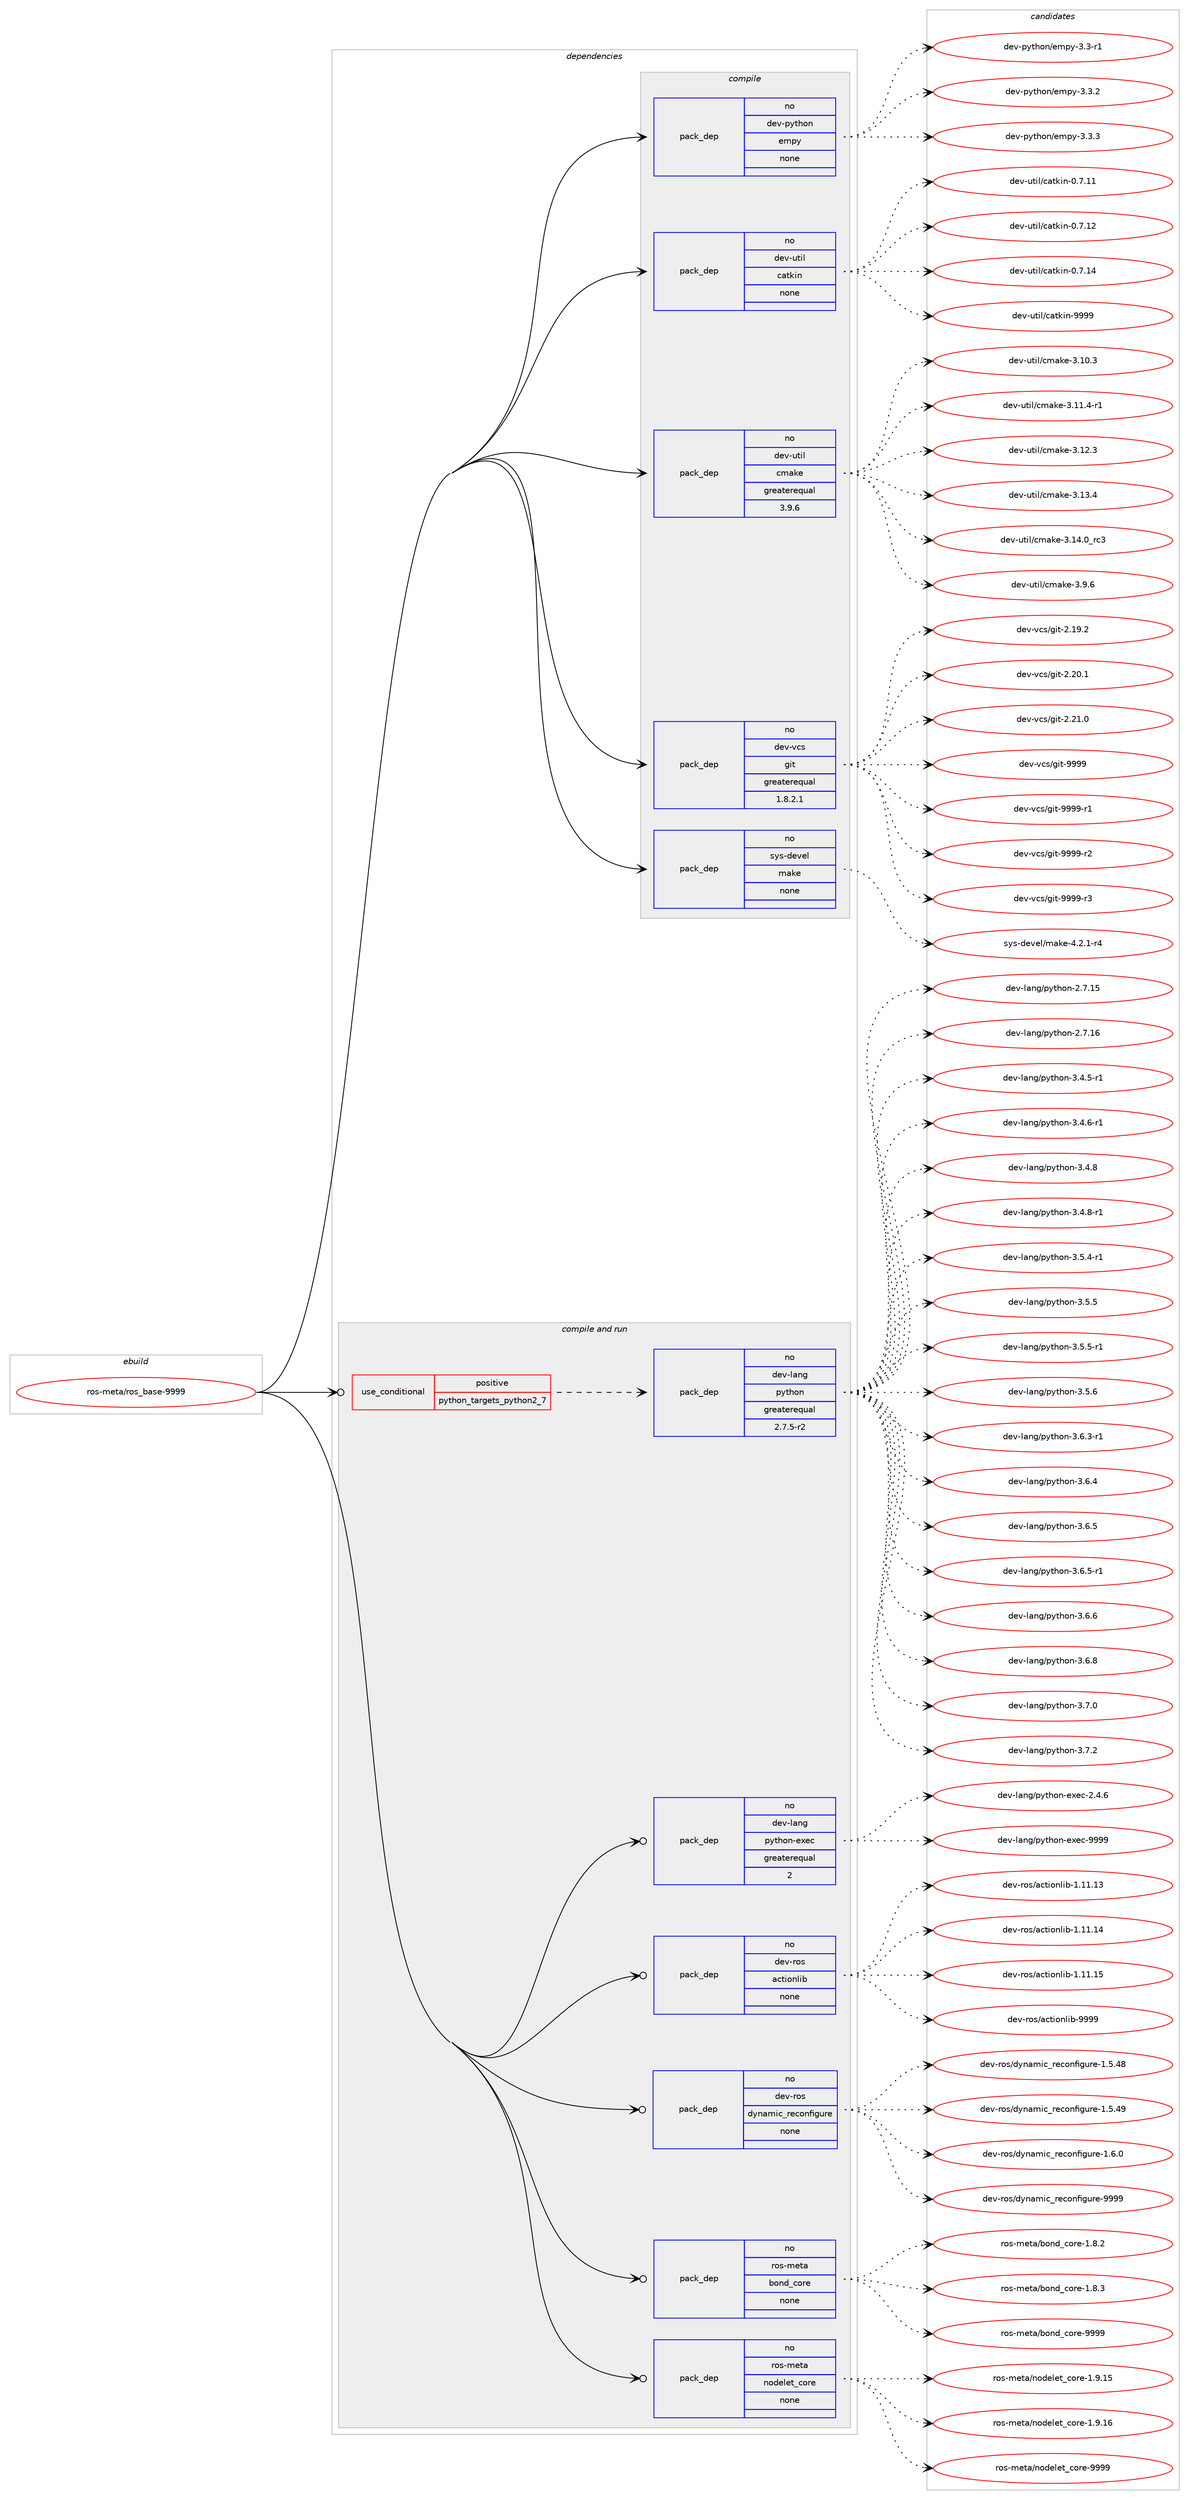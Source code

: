 digraph prolog {

# *************
# Graph options
# *************

newrank=true;
concentrate=true;
compound=true;
graph [rankdir=LR,fontname=Helvetica,fontsize=10,ranksep=1.5];#, ranksep=2.5, nodesep=0.2];
edge  [arrowhead=vee];
node  [fontname=Helvetica,fontsize=10];

# **********
# The ebuild
# **********

subgraph cluster_leftcol {
color=gray;
rank=same;
label=<<i>ebuild</i>>;
id [label="ros-meta/ros_base-9999", color=red, width=4, href="../ros-meta/ros_base-9999.svg"];
}

# ****************
# The dependencies
# ****************

subgraph cluster_midcol {
color=gray;
label=<<i>dependencies</i>>;
subgraph cluster_compile {
fillcolor="#eeeeee";
style=filled;
label=<<i>compile</i>>;
subgraph pack1204524 {
dependency1683853 [label=<<TABLE BORDER="0" CELLBORDER="1" CELLSPACING="0" CELLPADDING="4" WIDTH="220"><TR><TD ROWSPAN="6" CELLPADDING="30">pack_dep</TD></TR><TR><TD WIDTH="110">no</TD></TR><TR><TD>dev-python</TD></TR><TR><TD>empy</TD></TR><TR><TD>none</TD></TR><TR><TD></TD></TR></TABLE>>, shape=none, color=blue];
}
id:e -> dependency1683853:w [weight=20,style="solid",arrowhead="vee"];
subgraph pack1204525 {
dependency1683854 [label=<<TABLE BORDER="0" CELLBORDER="1" CELLSPACING="0" CELLPADDING="4" WIDTH="220"><TR><TD ROWSPAN="6" CELLPADDING="30">pack_dep</TD></TR><TR><TD WIDTH="110">no</TD></TR><TR><TD>dev-util</TD></TR><TR><TD>catkin</TD></TR><TR><TD>none</TD></TR><TR><TD></TD></TR></TABLE>>, shape=none, color=blue];
}
id:e -> dependency1683854:w [weight=20,style="solid",arrowhead="vee"];
subgraph pack1204526 {
dependency1683855 [label=<<TABLE BORDER="0" CELLBORDER="1" CELLSPACING="0" CELLPADDING="4" WIDTH="220"><TR><TD ROWSPAN="6" CELLPADDING="30">pack_dep</TD></TR><TR><TD WIDTH="110">no</TD></TR><TR><TD>dev-util</TD></TR><TR><TD>cmake</TD></TR><TR><TD>greaterequal</TD></TR><TR><TD>3.9.6</TD></TR></TABLE>>, shape=none, color=blue];
}
id:e -> dependency1683855:w [weight=20,style="solid",arrowhead="vee"];
subgraph pack1204527 {
dependency1683856 [label=<<TABLE BORDER="0" CELLBORDER="1" CELLSPACING="0" CELLPADDING="4" WIDTH="220"><TR><TD ROWSPAN="6" CELLPADDING="30">pack_dep</TD></TR><TR><TD WIDTH="110">no</TD></TR><TR><TD>dev-vcs</TD></TR><TR><TD>git</TD></TR><TR><TD>greaterequal</TD></TR><TR><TD>1.8.2.1</TD></TR></TABLE>>, shape=none, color=blue];
}
id:e -> dependency1683856:w [weight=20,style="solid",arrowhead="vee"];
subgraph pack1204528 {
dependency1683857 [label=<<TABLE BORDER="0" CELLBORDER="1" CELLSPACING="0" CELLPADDING="4" WIDTH="220"><TR><TD ROWSPAN="6" CELLPADDING="30">pack_dep</TD></TR><TR><TD WIDTH="110">no</TD></TR><TR><TD>sys-devel</TD></TR><TR><TD>make</TD></TR><TR><TD>none</TD></TR><TR><TD></TD></TR></TABLE>>, shape=none, color=blue];
}
id:e -> dependency1683857:w [weight=20,style="solid",arrowhead="vee"];
}
subgraph cluster_compileandrun {
fillcolor="#eeeeee";
style=filled;
label=<<i>compile and run</i>>;
subgraph cond451800 {
dependency1683858 [label=<<TABLE BORDER="0" CELLBORDER="1" CELLSPACING="0" CELLPADDING="4"><TR><TD ROWSPAN="3" CELLPADDING="10">use_conditional</TD></TR><TR><TD>positive</TD></TR><TR><TD>python_targets_python2_7</TD></TR></TABLE>>, shape=none, color=red];
subgraph pack1204529 {
dependency1683859 [label=<<TABLE BORDER="0" CELLBORDER="1" CELLSPACING="0" CELLPADDING="4" WIDTH="220"><TR><TD ROWSPAN="6" CELLPADDING="30">pack_dep</TD></TR><TR><TD WIDTH="110">no</TD></TR><TR><TD>dev-lang</TD></TR><TR><TD>python</TD></TR><TR><TD>greaterequal</TD></TR><TR><TD>2.7.5-r2</TD></TR></TABLE>>, shape=none, color=blue];
}
dependency1683858:e -> dependency1683859:w [weight=20,style="dashed",arrowhead="vee"];
}
id:e -> dependency1683858:w [weight=20,style="solid",arrowhead="odotvee"];
subgraph pack1204530 {
dependency1683860 [label=<<TABLE BORDER="0" CELLBORDER="1" CELLSPACING="0" CELLPADDING="4" WIDTH="220"><TR><TD ROWSPAN="6" CELLPADDING="30">pack_dep</TD></TR><TR><TD WIDTH="110">no</TD></TR><TR><TD>dev-lang</TD></TR><TR><TD>python-exec</TD></TR><TR><TD>greaterequal</TD></TR><TR><TD>2</TD></TR></TABLE>>, shape=none, color=blue];
}
id:e -> dependency1683860:w [weight=20,style="solid",arrowhead="odotvee"];
subgraph pack1204531 {
dependency1683861 [label=<<TABLE BORDER="0" CELLBORDER="1" CELLSPACING="0" CELLPADDING="4" WIDTH="220"><TR><TD ROWSPAN="6" CELLPADDING="30">pack_dep</TD></TR><TR><TD WIDTH="110">no</TD></TR><TR><TD>dev-ros</TD></TR><TR><TD>actionlib</TD></TR><TR><TD>none</TD></TR><TR><TD></TD></TR></TABLE>>, shape=none, color=blue];
}
id:e -> dependency1683861:w [weight=20,style="solid",arrowhead="odotvee"];
subgraph pack1204532 {
dependency1683862 [label=<<TABLE BORDER="0" CELLBORDER="1" CELLSPACING="0" CELLPADDING="4" WIDTH="220"><TR><TD ROWSPAN="6" CELLPADDING="30">pack_dep</TD></TR><TR><TD WIDTH="110">no</TD></TR><TR><TD>dev-ros</TD></TR><TR><TD>dynamic_reconfigure</TD></TR><TR><TD>none</TD></TR><TR><TD></TD></TR></TABLE>>, shape=none, color=blue];
}
id:e -> dependency1683862:w [weight=20,style="solid",arrowhead="odotvee"];
subgraph pack1204533 {
dependency1683863 [label=<<TABLE BORDER="0" CELLBORDER="1" CELLSPACING="0" CELLPADDING="4" WIDTH="220"><TR><TD ROWSPAN="6" CELLPADDING="30">pack_dep</TD></TR><TR><TD WIDTH="110">no</TD></TR><TR><TD>ros-meta</TD></TR><TR><TD>bond_core</TD></TR><TR><TD>none</TD></TR><TR><TD></TD></TR></TABLE>>, shape=none, color=blue];
}
id:e -> dependency1683863:w [weight=20,style="solid",arrowhead="odotvee"];
subgraph pack1204534 {
dependency1683864 [label=<<TABLE BORDER="0" CELLBORDER="1" CELLSPACING="0" CELLPADDING="4" WIDTH="220"><TR><TD ROWSPAN="6" CELLPADDING="30">pack_dep</TD></TR><TR><TD WIDTH="110">no</TD></TR><TR><TD>ros-meta</TD></TR><TR><TD>nodelet_core</TD></TR><TR><TD>none</TD></TR><TR><TD></TD></TR></TABLE>>, shape=none, color=blue];
}
id:e -> dependency1683864:w [weight=20,style="solid",arrowhead="odotvee"];
}
subgraph cluster_run {
fillcolor="#eeeeee";
style=filled;
label=<<i>run</i>>;
}
}

# **************
# The candidates
# **************

subgraph cluster_choices {
rank=same;
color=gray;
label=<<i>candidates</i>>;

subgraph choice1204524 {
color=black;
nodesep=1;
choice1001011184511212111610411111047101109112121455146514511449 [label="dev-python/empy-3.3-r1", color=red, width=4,href="../dev-python/empy-3.3-r1.svg"];
choice1001011184511212111610411111047101109112121455146514650 [label="dev-python/empy-3.3.2", color=red, width=4,href="../dev-python/empy-3.3.2.svg"];
choice1001011184511212111610411111047101109112121455146514651 [label="dev-python/empy-3.3.3", color=red, width=4,href="../dev-python/empy-3.3.3.svg"];
dependency1683853:e -> choice1001011184511212111610411111047101109112121455146514511449:w [style=dotted,weight="100"];
dependency1683853:e -> choice1001011184511212111610411111047101109112121455146514650:w [style=dotted,weight="100"];
dependency1683853:e -> choice1001011184511212111610411111047101109112121455146514651:w [style=dotted,weight="100"];
}
subgraph choice1204525 {
color=black;
nodesep=1;
choice1001011184511711610510847999711610710511045484655464949 [label="dev-util/catkin-0.7.11", color=red, width=4,href="../dev-util/catkin-0.7.11.svg"];
choice1001011184511711610510847999711610710511045484655464950 [label="dev-util/catkin-0.7.12", color=red, width=4,href="../dev-util/catkin-0.7.12.svg"];
choice1001011184511711610510847999711610710511045484655464952 [label="dev-util/catkin-0.7.14", color=red, width=4,href="../dev-util/catkin-0.7.14.svg"];
choice100101118451171161051084799971161071051104557575757 [label="dev-util/catkin-9999", color=red, width=4,href="../dev-util/catkin-9999.svg"];
dependency1683854:e -> choice1001011184511711610510847999711610710511045484655464949:w [style=dotted,weight="100"];
dependency1683854:e -> choice1001011184511711610510847999711610710511045484655464950:w [style=dotted,weight="100"];
dependency1683854:e -> choice1001011184511711610510847999711610710511045484655464952:w [style=dotted,weight="100"];
dependency1683854:e -> choice100101118451171161051084799971161071051104557575757:w [style=dotted,weight="100"];
}
subgraph choice1204526 {
color=black;
nodesep=1;
choice1001011184511711610510847991099710710145514649484651 [label="dev-util/cmake-3.10.3", color=red, width=4,href="../dev-util/cmake-3.10.3.svg"];
choice10010111845117116105108479910997107101455146494946524511449 [label="dev-util/cmake-3.11.4-r1", color=red, width=4,href="../dev-util/cmake-3.11.4-r1.svg"];
choice1001011184511711610510847991099710710145514649504651 [label="dev-util/cmake-3.12.3", color=red, width=4,href="../dev-util/cmake-3.12.3.svg"];
choice1001011184511711610510847991099710710145514649514652 [label="dev-util/cmake-3.13.4", color=red, width=4,href="../dev-util/cmake-3.13.4.svg"];
choice1001011184511711610510847991099710710145514649524648951149951 [label="dev-util/cmake-3.14.0_rc3", color=red, width=4,href="../dev-util/cmake-3.14.0_rc3.svg"];
choice10010111845117116105108479910997107101455146574654 [label="dev-util/cmake-3.9.6", color=red, width=4,href="../dev-util/cmake-3.9.6.svg"];
dependency1683855:e -> choice1001011184511711610510847991099710710145514649484651:w [style=dotted,weight="100"];
dependency1683855:e -> choice10010111845117116105108479910997107101455146494946524511449:w [style=dotted,weight="100"];
dependency1683855:e -> choice1001011184511711610510847991099710710145514649504651:w [style=dotted,weight="100"];
dependency1683855:e -> choice1001011184511711610510847991099710710145514649514652:w [style=dotted,weight="100"];
dependency1683855:e -> choice1001011184511711610510847991099710710145514649524648951149951:w [style=dotted,weight="100"];
dependency1683855:e -> choice10010111845117116105108479910997107101455146574654:w [style=dotted,weight="100"];
}
subgraph choice1204527 {
color=black;
nodesep=1;
choice10010111845118991154710310511645504649574650 [label="dev-vcs/git-2.19.2", color=red, width=4,href="../dev-vcs/git-2.19.2.svg"];
choice10010111845118991154710310511645504650484649 [label="dev-vcs/git-2.20.1", color=red, width=4,href="../dev-vcs/git-2.20.1.svg"];
choice10010111845118991154710310511645504650494648 [label="dev-vcs/git-2.21.0", color=red, width=4,href="../dev-vcs/git-2.21.0.svg"];
choice1001011184511899115471031051164557575757 [label="dev-vcs/git-9999", color=red, width=4,href="../dev-vcs/git-9999.svg"];
choice10010111845118991154710310511645575757574511449 [label="dev-vcs/git-9999-r1", color=red, width=4,href="../dev-vcs/git-9999-r1.svg"];
choice10010111845118991154710310511645575757574511450 [label="dev-vcs/git-9999-r2", color=red, width=4,href="../dev-vcs/git-9999-r2.svg"];
choice10010111845118991154710310511645575757574511451 [label="dev-vcs/git-9999-r3", color=red, width=4,href="../dev-vcs/git-9999-r3.svg"];
dependency1683856:e -> choice10010111845118991154710310511645504649574650:w [style=dotted,weight="100"];
dependency1683856:e -> choice10010111845118991154710310511645504650484649:w [style=dotted,weight="100"];
dependency1683856:e -> choice10010111845118991154710310511645504650494648:w [style=dotted,weight="100"];
dependency1683856:e -> choice1001011184511899115471031051164557575757:w [style=dotted,weight="100"];
dependency1683856:e -> choice10010111845118991154710310511645575757574511449:w [style=dotted,weight="100"];
dependency1683856:e -> choice10010111845118991154710310511645575757574511450:w [style=dotted,weight="100"];
dependency1683856:e -> choice10010111845118991154710310511645575757574511451:w [style=dotted,weight="100"];
}
subgraph choice1204528 {
color=black;
nodesep=1;
choice1151211154510010111810110847109971071014552465046494511452 [label="sys-devel/make-4.2.1-r4", color=red, width=4,href="../sys-devel/make-4.2.1-r4.svg"];
dependency1683857:e -> choice1151211154510010111810110847109971071014552465046494511452:w [style=dotted,weight="100"];
}
subgraph choice1204529 {
color=black;
nodesep=1;
choice10010111845108971101034711212111610411111045504655464953 [label="dev-lang/python-2.7.15", color=red, width=4,href="../dev-lang/python-2.7.15.svg"];
choice10010111845108971101034711212111610411111045504655464954 [label="dev-lang/python-2.7.16", color=red, width=4,href="../dev-lang/python-2.7.16.svg"];
choice1001011184510897110103471121211161041111104551465246534511449 [label="dev-lang/python-3.4.5-r1", color=red, width=4,href="../dev-lang/python-3.4.5-r1.svg"];
choice1001011184510897110103471121211161041111104551465246544511449 [label="dev-lang/python-3.4.6-r1", color=red, width=4,href="../dev-lang/python-3.4.6-r1.svg"];
choice100101118451089711010347112121116104111110455146524656 [label="dev-lang/python-3.4.8", color=red, width=4,href="../dev-lang/python-3.4.8.svg"];
choice1001011184510897110103471121211161041111104551465246564511449 [label="dev-lang/python-3.4.8-r1", color=red, width=4,href="../dev-lang/python-3.4.8-r1.svg"];
choice1001011184510897110103471121211161041111104551465346524511449 [label="dev-lang/python-3.5.4-r1", color=red, width=4,href="../dev-lang/python-3.5.4-r1.svg"];
choice100101118451089711010347112121116104111110455146534653 [label="dev-lang/python-3.5.5", color=red, width=4,href="../dev-lang/python-3.5.5.svg"];
choice1001011184510897110103471121211161041111104551465346534511449 [label="dev-lang/python-3.5.5-r1", color=red, width=4,href="../dev-lang/python-3.5.5-r1.svg"];
choice100101118451089711010347112121116104111110455146534654 [label="dev-lang/python-3.5.6", color=red, width=4,href="../dev-lang/python-3.5.6.svg"];
choice1001011184510897110103471121211161041111104551465446514511449 [label="dev-lang/python-3.6.3-r1", color=red, width=4,href="../dev-lang/python-3.6.3-r1.svg"];
choice100101118451089711010347112121116104111110455146544652 [label="dev-lang/python-3.6.4", color=red, width=4,href="../dev-lang/python-3.6.4.svg"];
choice100101118451089711010347112121116104111110455146544653 [label="dev-lang/python-3.6.5", color=red, width=4,href="../dev-lang/python-3.6.5.svg"];
choice1001011184510897110103471121211161041111104551465446534511449 [label="dev-lang/python-3.6.5-r1", color=red, width=4,href="../dev-lang/python-3.6.5-r1.svg"];
choice100101118451089711010347112121116104111110455146544654 [label="dev-lang/python-3.6.6", color=red, width=4,href="../dev-lang/python-3.6.6.svg"];
choice100101118451089711010347112121116104111110455146544656 [label="dev-lang/python-3.6.8", color=red, width=4,href="../dev-lang/python-3.6.8.svg"];
choice100101118451089711010347112121116104111110455146554648 [label="dev-lang/python-3.7.0", color=red, width=4,href="../dev-lang/python-3.7.0.svg"];
choice100101118451089711010347112121116104111110455146554650 [label="dev-lang/python-3.7.2", color=red, width=4,href="../dev-lang/python-3.7.2.svg"];
dependency1683859:e -> choice10010111845108971101034711212111610411111045504655464953:w [style=dotted,weight="100"];
dependency1683859:e -> choice10010111845108971101034711212111610411111045504655464954:w [style=dotted,weight="100"];
dependency1683859:e -> choice1001011184510897110103471121211161041111104551465246534511449:w [style=dotted,weight="100"];
dependency1683859:e -> choice1001011184510897110103471121211161041111104551465246544511449:w [style=dotted,weight="100"];
dependency1683859:e -> choice100101118451089711010347112121116104111110455146524656:w [style=dotted,weight="100"];
dependency1683859:e -> choice1001011184510897110103471121211161041111104551465246564511449:w [style=dotted,weight="100"];
dependency1683859:e -> choice1001011184510897110103471121211161041111104551465346524511449:w [style=dotted,weight="100"];
dependency1683859:e -> choice100101118451089711010347112121116104111110455146534653:w [style=dotted,weight="100"];
dependency1683859:e -> choice1001011184510897110103471121211161041111104551465346534511449:w [style=dotted,weight="100"];
dependency1683859:e -> choice100101118451089711010347112121116104111110455146534654:w [style=dotted,weight="100"];
dependency1683859:e -> choice1001011184510897110103471121211161041111104551465446514511449:w [style=dotted,weight="100"];
dependency1683859:e -> choice100101118451089711010347112121116104111110455146544652:w [style=dotted,weight="100"];
dependency1683859:e -> choice100101118451089711010347112121116104111110455146544653:w [style=dotted,weight="100"];
dependency1683859:e -> choice1001011184510897110103471121211161041111104551465446534511449:w [style=dotted,weight="100"];
dependency1683859:e -> choice100101118451089711010347112121116104111110455146544654:w [style=dotted,weight="100"];
dependency1683859:e -> choice100101118451089711010347112121116104111110455146544656:w [style=dotted,weight="100"];
dependency1683859:e -> choice100101118451089711010347112121116104111110455146554648:w [style=dotted,weight="100"];
dependency1683859:e -> choice100101118451089711010347112121116104111110455146554650:w [style=dotted,weight="100"];
}
subgraph choice1204530 {
color=black;
nodesep=1;
choice1001011184510897110103471121211161041111104510112010199455046524654 [label="dev-lang/python-exec-2.4.6", color=red, width=4,href="../dev-lang/python-exec-2.4.6.svg"];
choice10010111845108971101034711212111610411111045101120101994557575757 [label="dev-lang/python-exec-9999", color=red, width=4,href="../dev-lang/python-exec-9999.svg"];
dependency1683860:e -> choice1001011184510897110103471121211161041111104510112010199455046524654:w [style=dotted,weight="100"];
dependency1683860:e -> choice10010111845108971101034711212111610411111045101120101994557575757:w [style=dotted,weight="100"];
}
subgraph choice1204531 {
color=black;
nodesep=1;
choice10010111845114111115479799116105111110108105984549464949464951 [label="dev-ros/actionlib-1.11.13", color=red, width=4,href="../dev-ros/actionlib-1.11.13.svg"];
choice10010111845114111115479799116105111110108105984549464949464952 [label="dev-ros/actionlib-1.11.14", color=red, width=4,href="../dev-ros/actionlib-1.11.14.svg"];
choice10010111845114111115479799116105111110108105984549464949464953 [label="dev-ros/actionlib-1.11.15", color=red, width=4,href="../dev-ros/actionlib-1.11.15.svg"];
choice10010111845114111115479799116105111110108105984557575757 [label="dev-ros/actionlib-9999", color=red, width=4,href="../dev-ros/actionlib-9999.svg"];
dependency1683861:e -> choice10010111845114111115479799116105111110108105984549464949464951:w [style=dotted,weight="100"];
dependency1683861:e -> choice10010111845114111115479799116105111110108105984549464949464952:w [style=dotted,weight="100"];
dependency1683861:e -> choice10010111845114111115479799116105111110108105984549464949464953:w [style=dotted,weight="100"];
dependency1683861:e -> choice10010111845114111115479799116105111110108105984557575757:w [style=dotted,weight="100"];
}
subgraph choice1204532 {
color=black;
nodesep=1;
choice10010111845114111115471001211109710910599951141019911111010210510311711410145494653465256 [label="dev-ros/dynamic_reconfigure-1.5.48", color=red, width=4,href="../dev-ros/dynamic_reconfigure-1.5.48.svg"];
choice10010111845114111115471001211109710910599951141019911111010210510311711410145494653465257 [label="dev-ros/dynamic_reconfigure-1.5.49", color=red, width=4,href="../dev-ros/dynamic_reconfigure-1.5.49.svg"];
choice100101118451141111154710012111097109105999511410199111110102105103117114101454946544648 [label="dev-ros/dynamic_reconfigure-1.6.0", color=red, width=4,href="../dev-ros/dynamic_reconfigure-1.6.0.svg"];
choice1001011184511411111547100121110971091059995114101991111101021051031171141014557575757 [label="dev-ros/dynamic_reconfigure-9999", color=red, width=4,href="../dev-ros/dynamic_reconfigure-9999.svg"];
dependency1683862:e -> choice10010111845114111115471001211109710910599951141019911111010210510311711410145494653465256:w [style=dotted,weight="100"];
dependency1683862:e -> choice10010111845114111115471001211109710910599951141019911111010210510311711410145494653465257:w [style=dotted,weight="100"];
dependency1683862:e -> choice100101118451141111154710012111097109105999511410199111110102105103117114101454946544648:w [style=dotted,weight="100"];
dependency1683862:e -> choice1001011184511411111547100121110971091059995114101991111101021051031171141014557575757:w [style=dotted,weight="100"];
}
subgraph choice1204533 {
color=black;
nodesep=1;
choice114111115451091011169747981111101009599111114101454946564650 [label="ros-meta/bond_core-1.8.2", color=red, width=4,href="../ros-meta/bond_core-1.8.2.svg"];
choice114111115451091011169747981111101009599111114101454946564651 [label="ros-meta/bond_core-1.8.3", color=red, width=4,href="../ros-meta/bond_core-1.8.3.svg"];
choice1141111154510910111697479811111010095991111141014557575757 [label="ros-meta/bond_core-9999", color=red, width=4,href="../ros-meta/bond_core-9999.svg"];
dependency1683863:e -> choice114111115451091011169747981111101009599111114101454946564650:w [style=dotted,weight="100"];
dependency1683863:e -> choice114111115451091011169747981111101009599111114101454946564651:w [style=dotted,weight="100"];
dependency1683863:e -> choice1141111154510910111697479811111010095991111141014557575757:w [style=dotted,weight="100"];
}
subgraph choice1204534 {
color=black;
nodesep=1;
choice114111115451091011169747110111100101108101116959911111410145494657464953 [label="ros-meta/nodelet_core-1.9.15", color=red, width=4,href="../ros-meta/nodelet_core-1.9.15.svg"];
choice114111115451091011169747110111100101108101116959911111410145494657464954 [label="ros-meta/nodelet_core-1.9.16", color=red, width=4,href="../ros-meta/nodelet_core-1.9.16.svg"];
choice11411111545109101116974711011110010110810111695991111141014557575757 [label="ros-meta/nodelet_core-9999", color=red, width=4,href="../ros-meta/nodelet_core-9999.svg"];
dependency1683864:e -> choice114111115451091011169747110111100101108101116959911111410145494657464953:w [style=dotted,weight="100"];
dependency1683864:e -> choice114111115451091011169747110111100101108101116959911111410145494657464954:w [style=dotted,weight="100"];
dependency1683864:e -> choice11411111545109101116974711011110010110810111695991111141014557575757:w [style=dotted,weight="100"];
}
}

}
